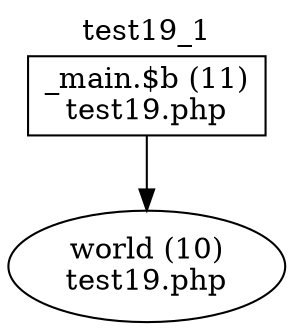 digraph cfg {
  label="test19_1";
  labelloc=t;
  n1 [shape=box, label="_main.$b (11)\ntest19.php"];
  n2 [shape=ellipse, label="world (10)\ntest19.php"];
  n1 -> n2;
}
